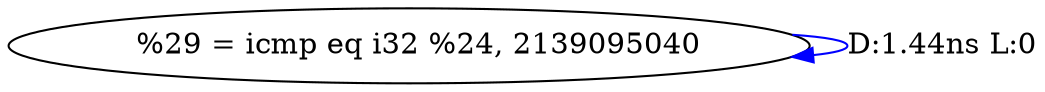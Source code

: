 digraph {
Node0x29b49e0[label="  %29 = icmp eq i32 %24, 2139095040"];
Node0x29b49e0 -> Node0x29b49e0[label="D:1.44ns L:0",color=blue];
}
